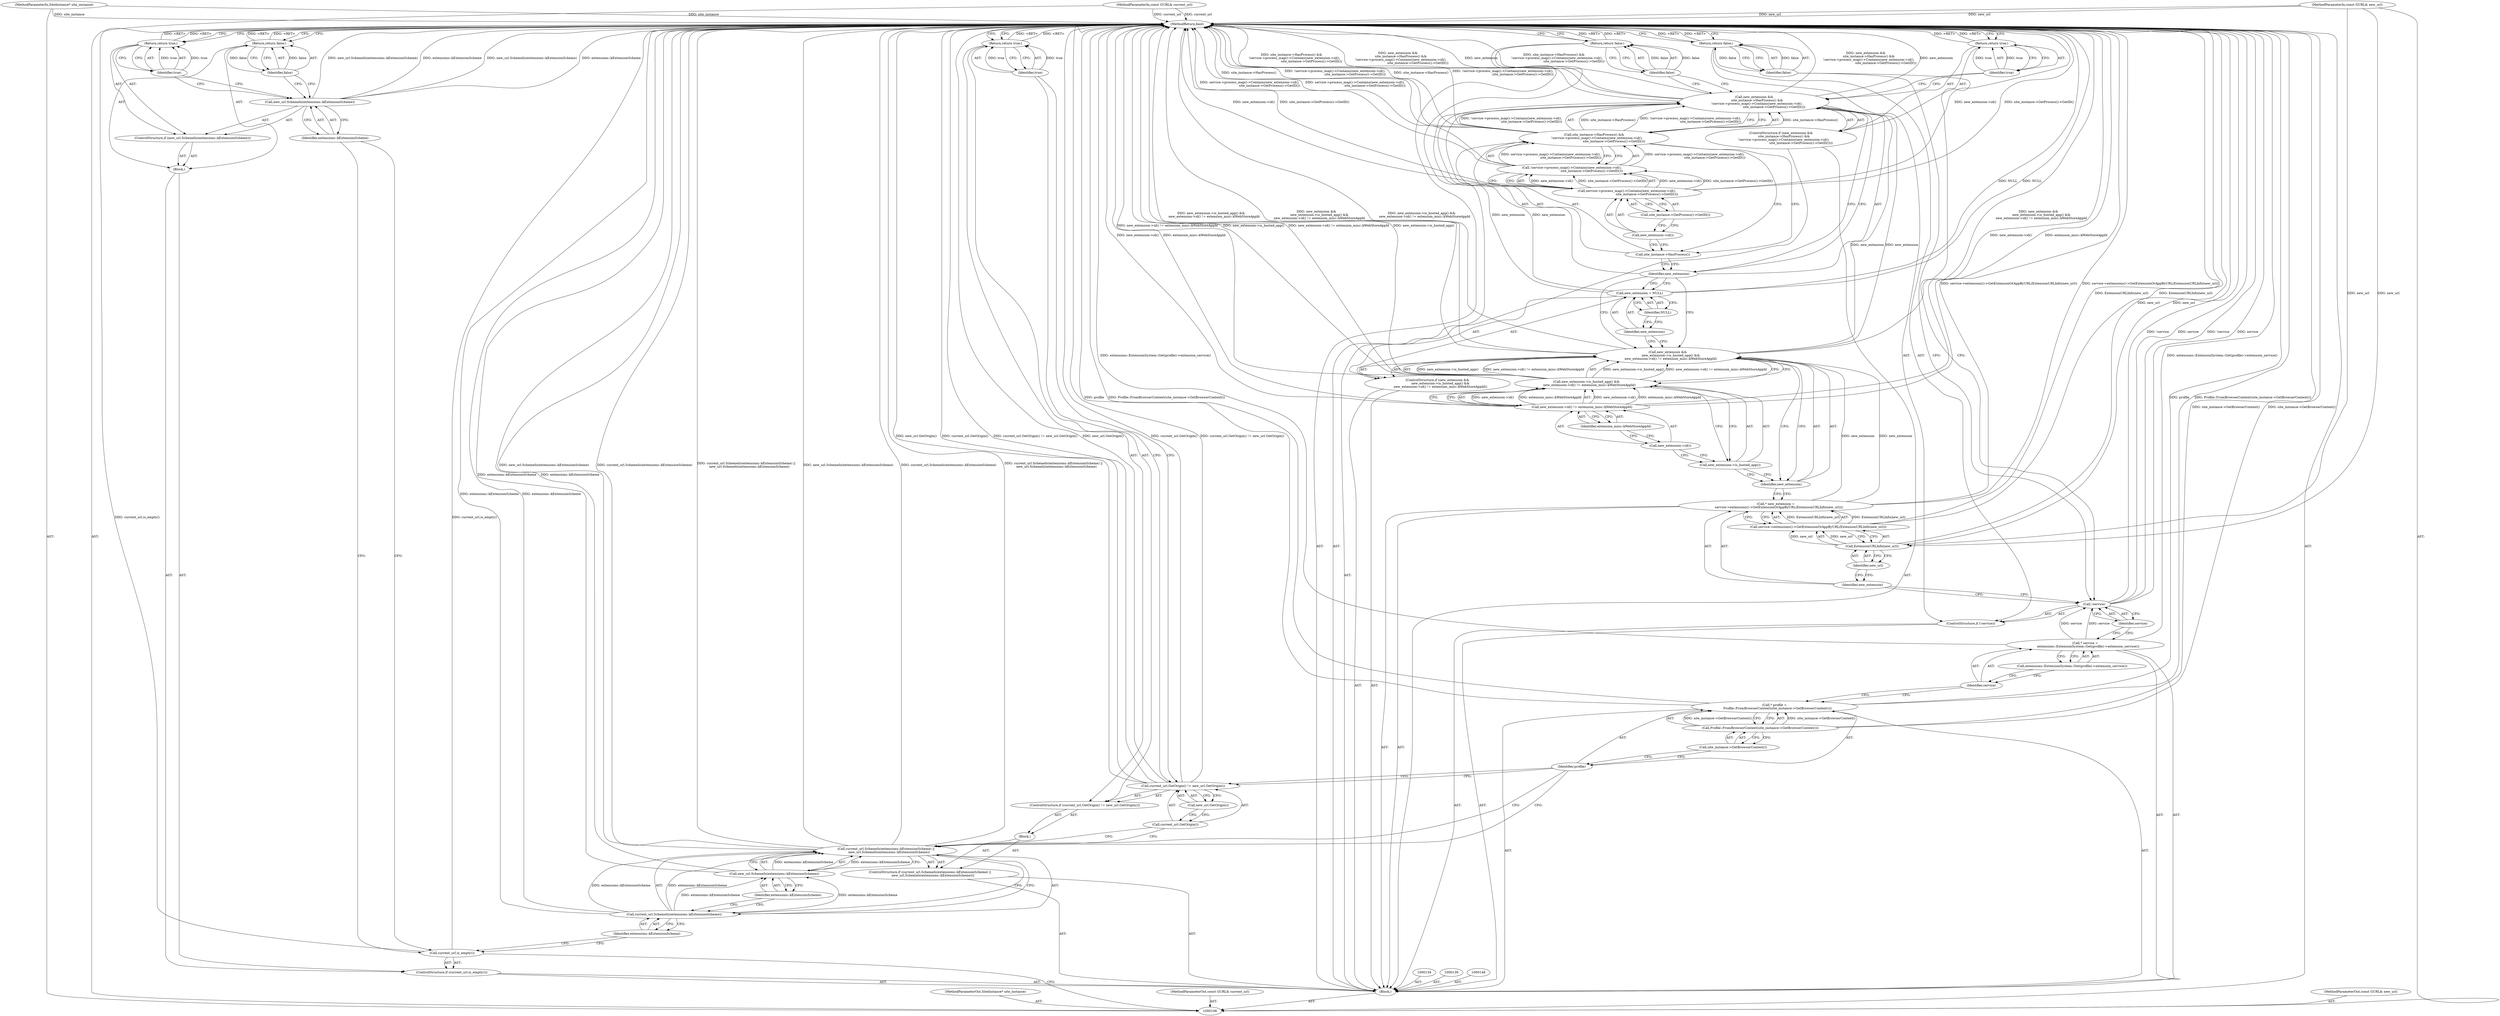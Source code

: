digraph "0_Chrome_e9841fbdaf41b4a2baaa413f94d5c0197f9261f4" {
"1000178" [label="(MethodReturn,bool)"];
"1000121" [label="(ControlStructure,if (current_url.SchemeIs(extensions::kExtensionScheme) ||\n      new_url.SchemeIs(extensions::kExtensionScheme)))"];
"1000124" [label="(Identifier,extensions::kExtensionScheme)"];
"1000122" [label="(Call,current_url.SchemeIs(extensions::kExtensionScheme) ||\n      new_url.SchemeIs(extensions::kExtensionScheme))"];
"1000123" [label="(Call,current_url.SchemeIs(extensions::kExtensionScheme))"];
"1000126" [label="(Identifier,extensions::kExtensionScheme)"];
"1000127" [label="(Block,)"];
"1000125" [label="(Call,new_url.SchemeIs(extensions::kExtensionScheme))"];
"1000131" [label="(Call,new_url.GetOrigin())"];
"1000128" [label="(ControlStructure,if (current_url.GetOrigin() != new_url.GetOrigin()))"];
"1000129" [label="(Call,current_url.GetOrigin() != new_url.GetOrigin())"];
"1000130" [label="(Call,current_url.GetOrigin())"];
"1000133" [label="(Identifier,true)"];
"1000132" [label="(Return,return true;)"];
"1000107" [label="(MethodParameterIn,SiteInstance* site_instance)"];
"1000264" [label="(MethodParameterOut,SiteInstance* site_instance)"];
"1000136" [label="(Identifier,profile)"];
"1000135" [label="(Call,* profile =\n      Profile::FromBrowserContext(site_instance->GetBrowserContext()))"];
"1000138" [label="(Call,site_instance->GetBrowserContext())"];
"1000137" [label="(Call,Profile::FromBrowserContext(site_instance->GetBrowserContext()))"];
"1000140" [label="(Call,* service =\n      extensions::ExtensionSystem::Get(profile)->extension_service())"];
"1000141" [label="(Identifier,service)"];
"1000142" [label="(Call,extensions::ExtensionSystem::Get(profile)->extension_service())"];
"1000143" [label="(ControlStructure,if (!service))"];
"1000144" [label="(Call,!service)"];
"1000145" [label="(Identifier,service)"];
"1000147" [label="(Identifier,false)"];
"1000146" [label="(Return,return false;)"];
"1000149" [label="(Call,* new_extension =\n      service->extensions()->GetExtensionOrAppByURL(ExtensionURLInfo(new_url)))"];
"1000150" [label="(Identifier,new_extension)"];
"1000108" [label="(MethodParameterIn,const GURL& current_url)"];
"1000265" [label="(MethodParameterOut,const GURL& current_url)"];
"1000152" [label="(Call,ExtensionURLInfo(new_url))"];
"1000151" [label="(Call,service->extensions()->GetExtensionOrAppByURL(ExtensionURLInfo(new_url)))"];
"1000153" [label="(Identifier,new_url)"];
"1000154" [label="(ControlStructure,if (new_extension &&\n      new_extension->is_hosted_app() &&\n      new_extension->id() != extension_misc::kWebStoreAppId))"];
"1000155" [label="(Call,new_extension &&\n      new_extension->is_hosted_app() &&\n      new_extension->id() != extension_misc::kWebStoreAppId)"];
"1000156" [label="(Identifier,new_extension)"];
"1000157" [label="(Call,new_extension->is_hosted_app() &&\n      new_extension->id() != extension_misc::kWebStoreAppId)"];
"1000158" [label="(Call,new_extension->is_hosted_app())"];
"1000161" [label="(Identifier,extension_misc::kWebStoreAppId)"];
"1000159" [label="(Call,new_extension->id() != extension_misc::kWebStoreAppId)"];
"1000160" [label="(Call,new_extension->id())"];
"1000164" [label="(Identifier,NULL)"];
"1000162" [label="(Call,new_extension = NULL)"];
"1000163" [label="(Identifier,new_extension)"];
"1000165" [label="(ControlStructure,if (new_extension &&\n      site_instance->HasProcess() &&\n      !service->process_map()->Contains(new_extension->id(),\n                                        site_instance->GetProcess()->GetID())))"];
"1000166" [label="(Call,new_extension &&\n      site_instance->HasProcess() &&\n      !service->process_map()->Contains(new_extension->id(),\n                                        site_instance->GetProcess()->GetID()))"];
"1000167" [label="(Identifier,new_extension)"];
"1000168" [label="(Call,site_instance->HasProcess() &&\n      !service->process_map()->Contains(new_extension->id(),\n                                        site_instance->GetProcess()->GetID()))"];
"1000169" [label="(Call,site_instance->HasProcess())"];
"1000172" [label="(Call,new_extension->id())"];
"1000170" [label="(Call,!service->process_map()->Contains(new_extension->id(),\n                                        site_instance->GetProcess()->GetID()))"];
"1000171" [label="(Call,service->process_map()->Contains(new_extension->id(),\n                                        site_instance->GetProcess()->GetID()))"];
"1000110" [label="(Block,)"];
"1000109" [label="(MethodParameterIn,const GURL& new_url)"];
"1000266" [label="(MethodParameterOut,const GURL& new_url)"];
"1000173" [label="(Call,site_instance->GetProcess()->GetID())"];
"1000175" [label="(Identifier,true)"];
"1000174" [label="(Return,return true;)"];
"1000177" [label="(Identifier,false)"];
"1000176" [label="(Return,return false;)"];
"1000111" [label="(ControlStructure,if (current_url.is_empty()))"];
"1000113" [label="(Block,)"];
"1000112" [label="(Call,current_url.is_empty())"];
"1000116" [label="(Identifier,extensions::kExtensionScheme)"];
"1000114" [label="(ControlStructure,if (new_url.SchemeIs(extensions::kExtensionScheme)))"];
"1000115" [label="(Call,new_url.SchemeIs(extensions::kExtensionScheme))"];
"1000118" [label="(Identifier,true)"];
"1000117" [label="(Return,return true;)"];
"1000120" [label="(Identifier,false)"];
"1000119" [label="(Return,return false;)"];
"1000178" -> "1000106"  [label="AST: "];
"1000178" -> "1000117"  [label="CFG: "];
"1000178" -> "1000119"  [label="CFG: "];
"1000178" -> "1000132"  [label="CFG: "];
"1000178" -> "1000146"  [label="CFG: "];
"1000178" -> "1000174"  [label="CFG: "];
"1000178" -> "1000176"  [label="CFG: "];
"1000132" -> "1000178"  [label="DDG: <RET>"];
"1000119" -> "1000178"  [label="DDG: <RET>"];
"1000157" -> "1000178"  [label="DDG: new_extension->id() != extension_misc::kWebStoreAppId"];
"1000157" -> "1000178"  [label="DDG: new_extension->is_hosted_app()"];
"1000122" -> "1000178"  [label="DDG: new_url.SchemeIs(extensions::kExtensionScheme)"];
"1000122" -> "1000178"  [label="DDG: current_url.SchemeIs(extensions::kExtensionScheme)"];
"1000122" -> "1000178"  [label="DDG: current_url.SchemeIs(extensions::kExtensionScheme) ||\n      new_url.SchemeIs(extensions::kExtensionScheme)"];
"1000108" -> "1000178"  [label="DDG: current_url"];
"1000168" -> "1000178"  [label="DDG: site_instance->HasProcess()"];
"1000168" -> "1000178"  [label="DDG: !service->process_map()->Contains(new_extension->id(),\n                                        site_instance->GetProcess()->GetID())"];
"1000155" -> "1000178"  [label="DDG: new_extension->is_hosted_app() &&\n      new_extension->id() != extension_misc::kWebStoreAppId"];
"1000155" -> "1000178"  [label="DDG: new_extension &&\n      new_extension->is_hosted_app() &&\n      new_extension->id() != extension_misc::kWebStoreAppId"];
"1000159" -> "1000178"  [label="DDG: new_extension->id()"];
"1000159" -> "1000178"  [label="DDG: extension_misc::kWebStoreAppId"];
"1000115" -> "1000178"  [label="DDG: new_url.SchemeIs(extensions::kExtensionScheme)"];
"1000115" -> "1000178"  [label="DDG: extensions::kExtensionScheme"];
"1000152" -> "1000178"  [label="DDG: new_url"];
"1000112" -> "1000178"  [label="DDG: current_url.is_empty()"];
"1000137" -> "1000178"  [label="DDG: site_instance->GetBrowserContext()"];
"1000166" -> "1000178"  [label="DDG: site_instance->HasProcess() &&\n      !service->process_map()->Contains(new_extension->id(),\n                                        site_instance->GetProcess()->GetID())"];
"1000166" -> "1000178"  [label="DDG: new_extension &&\n      site_instance->HasProcess() &&\n      !service->process_map()->Contains(new_extension->id(),\n                                        site_instance->GetProcess()->GetID())"];
"1000166" -> "1000178"  [label="DDG: new_extension"];
"1000129" -> "1000178"  [label="DDG: current_url.GetOrigin()"];
"1000129" -> "1000178"  [label="DDG: current_url.GetOrigin() != new_url.GetOrigin()"];
"1000129" -> "1000178"  [label="DDG: new_url.GetOrigin()"];
"1000162" -> "1000178"  [label="DDG: NULL"];
"1000125" -> "1000178"  [label="DDG: extensions::kExtensionScheme"];
"1000171" -> "1000178"  [label="DDG: new_extension->id()"];
"1000171" -> "1000178"  [label="DDG: site_instance->GetProcess()->GetID()"];
"1000140" -> "1000178"  [label="DDG: extensions::ExtensionSystem::Get(profile)->extension_service()"];
"1000107" -> "1000178"  [label="DDG: site_instance"];
"1000149" -> "1000178"  [label="DDG: service->extensions()->GetExtensionOrAppByURL(ExtensionURLInfo(new_url))"];
"1000151" -> "1000178"  [label="DDG: ExtensionURLInfo(new_url)"];
"1000144" -> "1000178"  [label="DDG: !service"];
"1000144" -> "1000178"  [label="DDG: service"];
"1000135" -> "1000178"  [label="DDG: profile"];
"1000135" -> "1000178"  [label="DDG: Profile::FromBrowserContext(site_instance->GetBrowserContext())"];
"1000170" -> "1000178"  [label="DDG: service->process_map()->Contains(new_extension->id(),\n                                        site_instance->GetProcess()->GetID())"];
"1000109" -> "1000178"  [label="DDG: new_url"];
"1000123" -> "1000178"  [label="DDG: extensions::kExtensionScheme"];
"1000146" -> "1000178"  [label="DDG: <RET>"];
"1000174" -> "1000178"  [label="DDG: <RET>"];
"1000176" -> "1000178"  [label="DDG: <RET>"];
"1000117" -> "1000178"  [label="DDG: <RET>"];
"1000121" -> "1000110"  [label="AST: "];
"1000122" -> "1000121"  [label="AST: "];
"1000127" -> "1000121"  [label="AST: "];
"1000124" -> "1000123"  [label="AST: "];
"1000124" -> "1000112"  [label="CFG: "];
"1000123" -> "1000124"  [label="CFG: "];
"1000122" -> "1000121"  [label="AST: "];
"1000122" -> "1000123"  [label="CFG: "];
"1000122" -> "1000125"  [label="CFG: "];
"1000123" -> "1000122"  [label="AST: "];
"1000125" -> "1000122"  [label="AST: "];
"1000130" -> "1000122"  [label="CFG: "];
"1000136" -> "1000122"  [label="CFG: "];
"1000122" -> "1000178"  [label="DDG: new_url.SchemeIs(extensions::kExtensionScheme)"];
"1000122" -> "1000178"  [label="DDG: current_url.SchemeIs(extensions::kExtensionScheme)"];
"1000122" -> "1000178"  [label="DDG: current_url.SchemeIs(extensions::kExtensionScheme) ||\n      new_url.SchemeIs(extensions::kExtensionScheme)"];
"1000123" -> "1000122"  [label="DDG: extensions::kExtensionScheme"];
"1000125" -> "1000122"  [label="DDG: extensions::kExtensionScheme"];
"1000123" -> "1000122"  [label="AST: "];
"1000123" -> "1000124"  [label="CFG: "];
"1000124" -> "1000123"  [label="AST: "];
"1000126" -> "1000123"  [label="CFG: "];
"1000122" -> "1000123"  [label="CFG: "];
"1000123" -> "1000178"  [label="DDG: extensions::kExtensionScheme"];
"1000123" -> "1000122"  [label="DDG: extensions::kExtensionScheme"];
"1000123" -> "1000125"  [label="DDG: extensions::kExtensionScheme"];
"1000126" -> "1000125"  [label="AST: "];
"1000126" -> "1000123"  [label="CFG: "];
"1000125" -> "1000126"  [label="CFG: "];
"1000127" -> "1000121"  [label="AST: "];
"1000128" -> "1000127"  [label="AST: "];
"1000125" -> "1000122"  [label="AST: "];
"1000125" -> "1000126"  [label="CFG: "];
"1000126" -> "1000125"  [label="AST: "];
"1000122" -> "1000125"  [label="CFG: "];
"1000125" -> "1000178"  [label="DDG: extensions::kExtensionScheme"];
"1000125" -> "1000122"  [label="DDG: extensions::kExtensionScheme"];
"1000123" -> "1000125"  [label="DDG: extensions::kExtensionScheme"];
"1000131" -> "1000129"  [label="AST: "];
"1000131" -> "1000130"  [label="CFG: "];
"1000129" -> "1000131"  [label="CFG: "];
"1000128" -> "1000127"  [label="AST: "];
"1000129" -> "1000128"  [label="AST: "];
"1000132" -> "1000128"  [label="AST: "];
"1000129" -> "1000128"  [label="AST: "];
"1000129" -> "1000131"  [label="CFG: "];
"1000130" -> "1000129"  [label="AST: "];
"1000131" -> "1000129"  [label="AST: "];
"1000133" -> "1000129"  [label="CFG: "];
"1000136" -> "1000129"  [label="CFG: "];
"1000129" -> "1000178"  [label="DDG: current_url.GetOrigin()"];
"1000129" -> "1000178"  [label="DDG: current_url.GetOrigin() != new_url.GetOrigin()"];
"1000129" -> "1000178"  [label="DDG: new_url.GetOrigin()"];
"1000130" -> "1000129"  [label="AST: "];
"1000130" -> "1000122"  [label="CFG: "];
"1000131" -> "1000130"  [label="CFG: "];
"1000133" -> "1000132"  [label="AST: "];
"1000133" -> "1000129"  [label="CFG: "];
"1000132" -> "1000133"  [label="CFG: "];
"1000133" -> "1000132"  [label="DDG: true"];
"1000132" -> "1000128"  [label="AST: "];
"1000132" -> "1000133"  [label="CFG: "];
"1000133" -> "1000132"  [label="AST: "];
"1000178" -> "1000132"  [label="CFG: "];
"1000132" -> "1000178"  [label="DDG: <RET>"];
"1000133" -> "1000132"  [label="DDG: true"];
"1000107" -> "1000106"  [label="AST: "];
"1000107" -> "1000178"  [label="DDG: site_instance"];
"1000264" -> "1000106"  [label="AST: "];
"1000136" -> "1000135"  [label="AST: "];
"1000136" -> "1000129"  [label="CFG: "];
"1000136" -> "1000122"  [label="CFG: "];
"1000138" -> "1000136"  [label="CFG: "];
"1000135" -> "1000110"  [label="AST: "];
"1000135" -> "1000137"  [label="CFG: "];
"1000136" -> "1000135"  [label="AST: "];
"1000137" -> "1000135"  [label="AST: "];
"1000141" -> "1000135"  [label="CFG: "];
"1000135" -> "1000178"  [label="DDG: profile"];
"1000135" -> "1000178"  [label="DDG: Profile::FromBrowserContext(site_instance->GetBrowserContext())"];
"1000137" -> "1000135"  [label="DDG: site_instance->GetBrowserContext()"];
"1000138" -> "1000137"  [label="AST: "];
"1000138" -> "1000136"  [label="CFG: "];
"1000137" -> "1000138"  [label="CFG: "];
"1000137" -> "1000135"  [label="AST: "];
"1000137" -> "1000138"  [label="CFG: "];
"1000138" -> "1000137"  [label="AST: "];
"1000135" -> "1000137"  [label="CFG: "];
"1000137" -> "1000178"  [label="DDG: site_instance->GetBrowserContext()"];
"1000137" -> "1000135"  [label="DDG: site_instance->GetBrowserContext()"];
"1000140" -> "1000110"  [label="AST: "];
"1000140" -> "1000142"  [label="CFG: "];
"1000141" -> "1000140"  [label="AST: "];
"1000142" -> "1000140"  [label="AST: "];
"1000145" -> "1000140"  [label="CFG: "];
"1000140" -> "1000178"  [label="DDG: extensions::ExtensionSystem::Get(profile)->extension_service()"];
"1000140" -> "1000144"  [label="DDG: service"];
"1000141" -> "1000140"  [label="AST: "];
"1000141" -> "1000135"  [label="CFG: "];
"1000142" -> "1000141"  [label="CFG: "];
"1000142" -> "1000140"  [label="AST: "];
"1000142" -> "1000141"  [label="CFG: "];
"1000140" -> "1000142"  [label="CFG: "];
"1000143" -> "1000110"  [label="AST: "];
"1000144" -> "1000143"  [label="AST: "];
"1000146" -> "1000143"  [label="AST: "];
"1000144" -> "1000143"  [label="AST: "];
"1000144" -> "1000145"  [label="CFG: "];
"1000145" -> "1000144"  [label="AST: "];
"1000147" -> "1000144"  [label="CFG: "];
"1000150" -> "1000144"  [label="CFG: "];
"1000144" -> "1000178"  [label="DDG: !service"];
"1000144" -> "1000178"  [label="DDG: service"];
"1000140" -> "1000144"  [label="DDG: service"];
"1000145" -> "1000144"  [label="AST: "];
"1000145" -> "1000140"  [label="CFG: "];
"1000144" -> "1000145"  [label="CFG: "];
"1000147" -> "1000146"  [label="AST: "];
"1000147" -> "1000144"  [label="CFG: "];
"1000146" -> "1000147"  [label="CFG: "];
"1000147" -> "1000146"  [label="DDG: false"];
"1000146" -> "1000143"  [label="AST: "];
"1000146" -> "1000147"  [label="CFG: "];
"1000147" -> "1000146"  [label="AST: "];
"1000178" -> "1000146"  [label="CFG: "];
"1000146" -> "1000178"  [label="DDG: <RET>"];
"1000147" -> "1000146"  [label="DDG: false"];
"1000149" -> "1000110"  [label="AST: "];
"1000149" -> "1000151"  [label="CFG: "];
"1000150" -> "1000149"  [label="AST: "];
"1000151" -> "1000149"  [label="AST: "];
"1000156" -> "1000149"  [label="CFG: "];
"1000149" -> "1000178"  [label="DDG: service->extensions()->GetExtensionOrAppByURL(ExtensionURLInfo(new_url))"];
"1000151" -> "1000149"  [label="DDG: ExtensionURLInfo(new_url)"];
"1000149" -> "1000155"  [label="DDG: new_extension"];
"1000150" -> "1000149"  [label="AST: "];
"1000150" -> "1000144"  [label="CFG: "];
"1000153" -> "1000150"  [label="CFG: "];
"1000108" -> "1000106"  [label="AST: "];
"1000108" -> "1000178"  [label="DDG: current_url"];
"1000265" -> "1000106"  [label="AST: "];
"1000152" -> "1000151"  [label="AST: "];
"1000152" -> "1000153"  [label="CFG: "];
"1000153" -> "1000152"  [label="AST: "];
"1000151" -> "1000152"  [label="CFG: "];
"1000152" -> "1000178"  [label="DDG: new_url"];
"1000152" -> "1000151"  [label="DDG: new_url"];
"1000109" -> "1000152"  [label="DDG: new_url"];
"1000151" -> "1000149"  [label="AST: "];
"1000151" -> "1000152"  [label="CFG: "];
"1000152" -> "1000151"  [label="AST: "];
"1000149" -> "1000151"  [label="CFG: "];
"1000151" -> "1000178"  [label="DDG: ExtensionURLInfo(new_url)"];
"1000151" -> "1000149"  [label="DDG: ExtensionURLInfo(new_url)"];
"1000152" -> "1000151"  [label="DDG: new_url"];
"1000153" -> "1000152"  [label="AST: "];
"1000153" -> "1000150"  [label="CFG: "];
"1000152" -> "1000153"  [label="CFG: "];
"1000154" -> "1000110"  [label="AST: "];
"1000155" -> "1000154"  [label="AST: "];
"1000162" -> "1000154"  [label="AST: "];
"1000155" -> "1000154"  [label="AST: "];
"1000155" -> "1000156"  [label="CFG: "];
"1000155" -> "1000157"  [label="CFG: "];
"1000156" -> "1000155"  [label="AST: "];
"1000157" -> "1000155"  [label="AST: "];
"1000163" -> "1000155"  [label="CFG: "];
"1000167" -> "1000155"  [label="CFG: "];
"1000155" -> "1000178"  [label="DDG: new_extension->is_hosted_app() &&\n      new_extension->id() != extension_misc::kWebStoreAppId"];
"1000155" -> "1000178"  [label="DDG: new_extension &&\n      new_extension->is_hosted_app() &&\n      new_extension->id() != extension_misc::kWebStoreAppId"];
"1000149" -> "1000155"  [label="DDG: new_extension"];
"1000157" -> "1000155"  [label="DDG: new_extension->is_hosted_app()"];
"1000157" -> "1000155"  [label="DDG: new_extension->id() != extension_misc::kWebStoreAppId"];
"1000155" -> "1000166"  [label="DDG: new_extension"];
"1000156" -> "1000155"  [label="AST: "];
"1000156" -> "1000149"  [label="CFG: "];
"1000158" -> "1000156"  [label="CFG: "];
"1000155" -> "1000156"  [label="CFG: "];
"1000157" -> "1000155"  [label="AST: "];
"1000157" -> "1000158"  [label="CFG: "];
"1000157" -> "1000159"  [label="CFG: "];
"1000158" -> "1000157"  [label="AST: "];
"1000159" -> "1000157"  [label="AST: "];
"1000155" -> "1000157"  [label="CFG: "];
"1000157" -> "1000178"  [label="DDG: new_extension->id() != extension_misc::kWebStoreAppId"];
"1000157" -> "1000178"  [label="DDG: new_extension->is_hosted_app()"];
"1000157" -> "1000155"  [label="DDG: new_extension->is_hosted_app()"];
"1000157" -> "1000155"  [label="DDG: new_extension->id() != extension_misc::kWebStoreAppId"];
"1000159" -> "1000157"  [label="DDG: new_extension->id()"];
"1000159" -> "1000157"  [label="DDG: extension_misc::kWebStoreAppId"];
"1000158" -> "1000157"  [label="AST: "];
"1000158" -> "1000156"  [label="CFG: "];
"1000160" -> "1000158"  [label="CFG: "];
"1000157" -> "1000158"  [label="CFG: "];
"1000161" -> "1000159"  [label="AST: "];
"1000161" -> "1000160"  [label="CFG: "];
"1000159" -> "1000161"  [label="CFG: "];
"1000159" -> "1000157"  [label="AST: "];
"1000159" -> "1000161"  [label="CFG: "];
"1000160" -> "1000159"  [label="AST: "];
"1000161" -> "1000159"  [label="AST: "];
"1000157" -> "1000159"  [label="CFG: "];
"1000159" -> "1000178"  [label="DDG: new_extension->id()"];
"1000159" -> "1000178"  [label="DDG: extension_misc::kWebStoreAppId"];
"1000159" -> "1000157"  [label="DDG: new_extension->id()"];
"1000159" -> "1000157"  [label="DDG: extension_misc::kWebStoreAppId"];
"1000160" -> "1000159"  [label="AST: "];
"1000160" -> "1000158"  [label="CFG: "];
"1000161" -> "1000160"  [label="CFG: "];
"1000164" -> "1000162"  [label="AST: "];
"1000164" -> "1000163"  [label="CFG: "];
"1000162" -> "1000164"  [label="CFG: "];
"1000162" -> "1000154"  [label="AST: "];
"1000162" -> "1000164"  [label="CFG: "];
"1000163" -> "1000162"  [label="AST: "];
"1000164" -> "1000162"  [label="AST: "];
"1000167" -> "1000162"  [label="CFG: "];
"1000162" -> "1000178"  [label="DDG: NULL"];
"1000162" -> "1000166"  [label="DDG: new_extension"];
"1000163" -> "1000162"  [label="AST: "];
"1000163" -> "1000155"  [label="CFG: "];
"1000164" -> "1000163"  [label="CFG: "];
"1000165" -> "1000110"  [label="AST: "];
"1000166" -> "1000165"  [label="AST: "];
"1000174" -> "1000165"  [label="AST: "];
"1000166" -> "1000165"  [label="AST: "];
"1000166" -> "1000167"  [label="CFG: "];
"1000166" -> "1000168"  [label="CFG: "];
"1000167" -> "1000166"  [label="AST: "];
"1000168" -> "1000166"  [label="AST: "];
"1000175" -> "1000166"  [label="CFG: "];
"1000177" -> "1000166"  [label="CFG: "];
"1000166" -> "1000178"  [label="DDG: site_instance->HasProcess() &&\n      !service->process_map()->Contains(new_extension->id(),\n                                        site_instance->GetProcess()->GetID())"];
"1000166" -> "1000178"  [label="DDG: new_extension &&\n      site_instance->HasProcess() &&\n      !service->process_map()->Contains(new_extension->id(),\n                                        site_instance->GetProcess()->GetID())"];
"1000166" -> "1000178"  [label="DDG: new_extension"];
"1000155" -> "1000166"  [label="DDG: new_extension"];
"1000162" -> "1000166"  [label="DDG: new_extension"];
"1000168" -> "1000166"  [label="DDG: site_instance->HasProcess()"];
"1000168" -> "1000166"  [label="DDG: !service->process_map()->Contains(new_extension->id(),\n                                        site_instance->GetProcess()->GetID())"];
"1000167" -> "1000166"  [label="AST: "];
"1000167" -> "1000162"  [label="CFG: "];
"1000167" -> "1000155"  [label="CFG: "];
"1000169" -> "1000167"  [label="CFG: "];
"1000166" -> "1000167"  [label="CFG: "];
"1000168" -> "1000166"  [label="AST: "];
"1000168" -> "1000169"  [label="CFG: "];
"1000168" -> "1000170"  [label="CFG: "];
"1000169" -> "1000168"  [label="AST: "];
"1000170" -> "1000168"  [label="AST: "];
"1000166" -> "1000168"  [label="CFG: "];
"1000168" -> "1000178"  [label="DDG: site_instance->HasProcess()"];
"1000168" -> "1000178"  [label="DDG: !service->process_map()->Contains(new_extension->id(),\n                                        site_instance->GetProcess()->GetID())"];
"1000168" -> "1000166"  [label="DDG: site_instance->HasProcess()"];
"1000168" -> "1000166"  [label="DDG: !service->process_map()->Contains(new_extension->id(),\n                                        site_instance->GetProcess()->GetID())"];
"1000170" -> "1000168"  [label="DDG: service->process_map()->Contains(new_extension->id(),\n                                        site_instance->GetProcess()->GetID())"];
"1000169" -> "1000168"  [label="AST: "];
"1000169" -> "1000167"  [label="CFG: "];
"1000172" -> "1000169"  [label="CFG: "];
"1000168" -> "1000169"  [label="CFG: "];
"1000172" -> "1000171"  [label="AST: "];
"1000172" -> "1000169"  [label="CFG: "];
"1000173" -> "1000172"  [label="CFG: "];
"1000170" -> "1000168"  [label="AST: "];
"1000170" -> "1000171"  [label="CFG: "];
"1000171" -> "1000170"  [label="AST: "];
"1000168" -> "1000170"  [label="CFG: "];
"1000170" -> "1000178"  [label="DDG: service->process_map()->Contains(new_extension->id(),\n                                        site_instance->GetProcess()->GetID())"];
"1000170" -> "1000168"  [label="DDG: service->process_map()->Contains(new_extension->id(),\n                                        site_instance->GetProcess()->GetID())"];
"1000171" -> "1000170"  [label="DDG: new_extension->id()"];
"1000171" -> "1000170"  [label="DDG: site_instance->GetProcess()->GetID()"];
"1000171" -> "1000170"  [label="AST: "];
"1000171" -> "1000173"  [label="CFG: "];
"1000172" -> "1000171"  [label="AST: "];
"1000173" -> "1000171"  [label="AST: "];
"1000170" -> "1000171"  [label="CFG: "];
"1000171" -> "1000178"  [label="DDG: new_extension->id()"];
"1000171" -> "1000178"  [label="DDG: site_instance->GetProcess()->GetID()"];
"1000171" -> "1000170"  [label="DDG: new_extension->id()"];
"1000171" -> "1000170"  [label="DDG: site_instance->GetProcess()->GetID()"];
"1000110" -> "1000106"  [label="AST: "];
"1000111" -> "1000110"  [label="AST: "];
"1000121" -> "1000110"  [label="AST: "];
"1000134" -> "1000110"  [label="AST: "];
"1000135" -> "1000110"  [label="AST: "];
"1000139" -> "1000110"  [label="AST: "];
"1000140" -> "1000110"  [label="AST: "];
"1000143" -> "1000110"  [label="AST: "];
"1000148" -> "1000110"  [label="AST: "];
"1000149" -> "1000110"  [label="AST: "];
"1000154" -> "1000110"  [label="AST: "];
"1000165" -> "1000110"  [label="AST: "];
"1000176" -> "1000110"  [label="AST: "];
"1000109" -> "1000106"  [label="AST: "];
"1000109" -> "1000178"  [label="DDG: new_url"];
"1000109" -> "1000152"  [label="DDG: new_url"];
"1000266" -> "1000106"  [label="AST: "];
"1000173" -> "1000171"  [label="AST: "];
"1000173" -> "1000172"  [label="CFG: "];
"1000171" -> "1000173"  [label="CFG: "];
"1000175" -> "1000174"  [label="AST: "];
"1000175" -> "1000166"  [label="CFG: "];
"1000174" -> "1000175"  [label="CFG: "];
"1000175" -> "1000174"  [label="DDG: true"];
"1000174" -> "1000165"  [label="AST: "];
"1000174" -> "1000175"  [label="CFG: "];
"1000175" -> "1000174"  [label="AST: "];
"1000178" -> "1000174"  [label="CFG: "];
"1000174" -> "1000178"  [label="DDG: <RET>"];
"1000175" -> "1000174"  [label="DDG: true"];
"1000177" -> "1000176"  [label="AST: "];
"1000177" -> "1000166"  [label="CFG: "];
"1000176" -> "1000177"  [label="CFG: "];
"1000177" -> "1000176"  [label="DDG: false"];
"1000176" -> "1000110"  [label="AST: "];
"1000176" -> "1000177"  [label="CFG: "];
"1000177" -> "1000176"  [label="AST: "];
"1000178" -> "1000176"  [label="CFG: "];
"1000176" -> "1000178"  [label="DDG: <RET>"];
"1000177" -> "1000176"  [label="DDG: false"];
"1000111" -> "1000110"  [label="AST: "];
"1000112" -> "1000111"  [label="AST: "];
"1000113" -> "1000111"  [label="AST: "];
"1000113" -> "1000111"  [label="AST: "];
"1000114" -> "1000113"  [label="AST: "];
"1000119" -> "1000113"  [label="AST: "];
"1000112" -> "1000111"  [label="AST: "];
"1000112" -> "1000106"  [label="CFG: "];
"1000116" -> "1000112"  [label="CFG: "];
"1000124" -> "1000112"  [label="CFG: "];
"1000112" -> "1000178"  [label="DDG: current_url.is_empty()"];
"1000116" -> "1000115"  [label="AST: "];
"1000116" -> "1000112"  [label="CFG: "];
"1000115" -> "1000116"  [label="CFG: "];
"1000114" -> "1000113"  [label="AST: "];
"1000115" -> "1000114"  [label="AST: "];
"1000117" -> "1000114"  [label="AST: "];
"1000115" -> "1000114"  [label="AST: "];
"1000115" -> "1000116"  [label="CFG: "];
"1000116" -> "1000115"  [label="AST: "];
"1000118" -> "1000115"  [label="CFG: "];
"1000120" -> "1000115"  [label="CFG: "];
"1000115" -> "1000178"  [label="DDG: new_url.SchemeIs(extensions::kExtensionScheme)"];
"1000115" -> "1000178"  [label="DDG: extensions::kExtensionScheme"];
"1000118" -> "1000117"  [label="AST: "];
"1000118" -> "1000115"  [label="CFG: "];
"1000117" -> "1000118"  [label="CFG: "];
"1000118" -> "1000117"  [label="DDG: true"];
"1000117" -> "1000114"  [label="AST: "];
"1000117" -> "1000118"  [label="CFG: "];
"1000118" -> "1000117"  [label="AST: "];
"1000178" -> "1000117"  [label="CFG: "];
"1000117" -> "1000178"  [label="DDG: <RET>"];
"1000118" -> "1000117"  [label="DDG: true"];
"1000120" -> "1000119"  [label="AST: "];
"1000120" -> "1000115"  [label="CFG: "];
"1000119" -> "1000120"  [label="CFG: "];
"1000120" -> "1000119"  [label="DDG: false"];
"1000119" -> "1000113"  [label="AST: "];
"1000119" -> "1000120"  [label="CFG: "];
"1000120" -> "1000119"  [label="AST: "];
"1000178" -> "1000119"  [label="CFG: "];
"1000119" -> "1000178"  [label="DDG: <RET>"];
"1000120" -> "1000119"  [label="DDG: false"];
}
